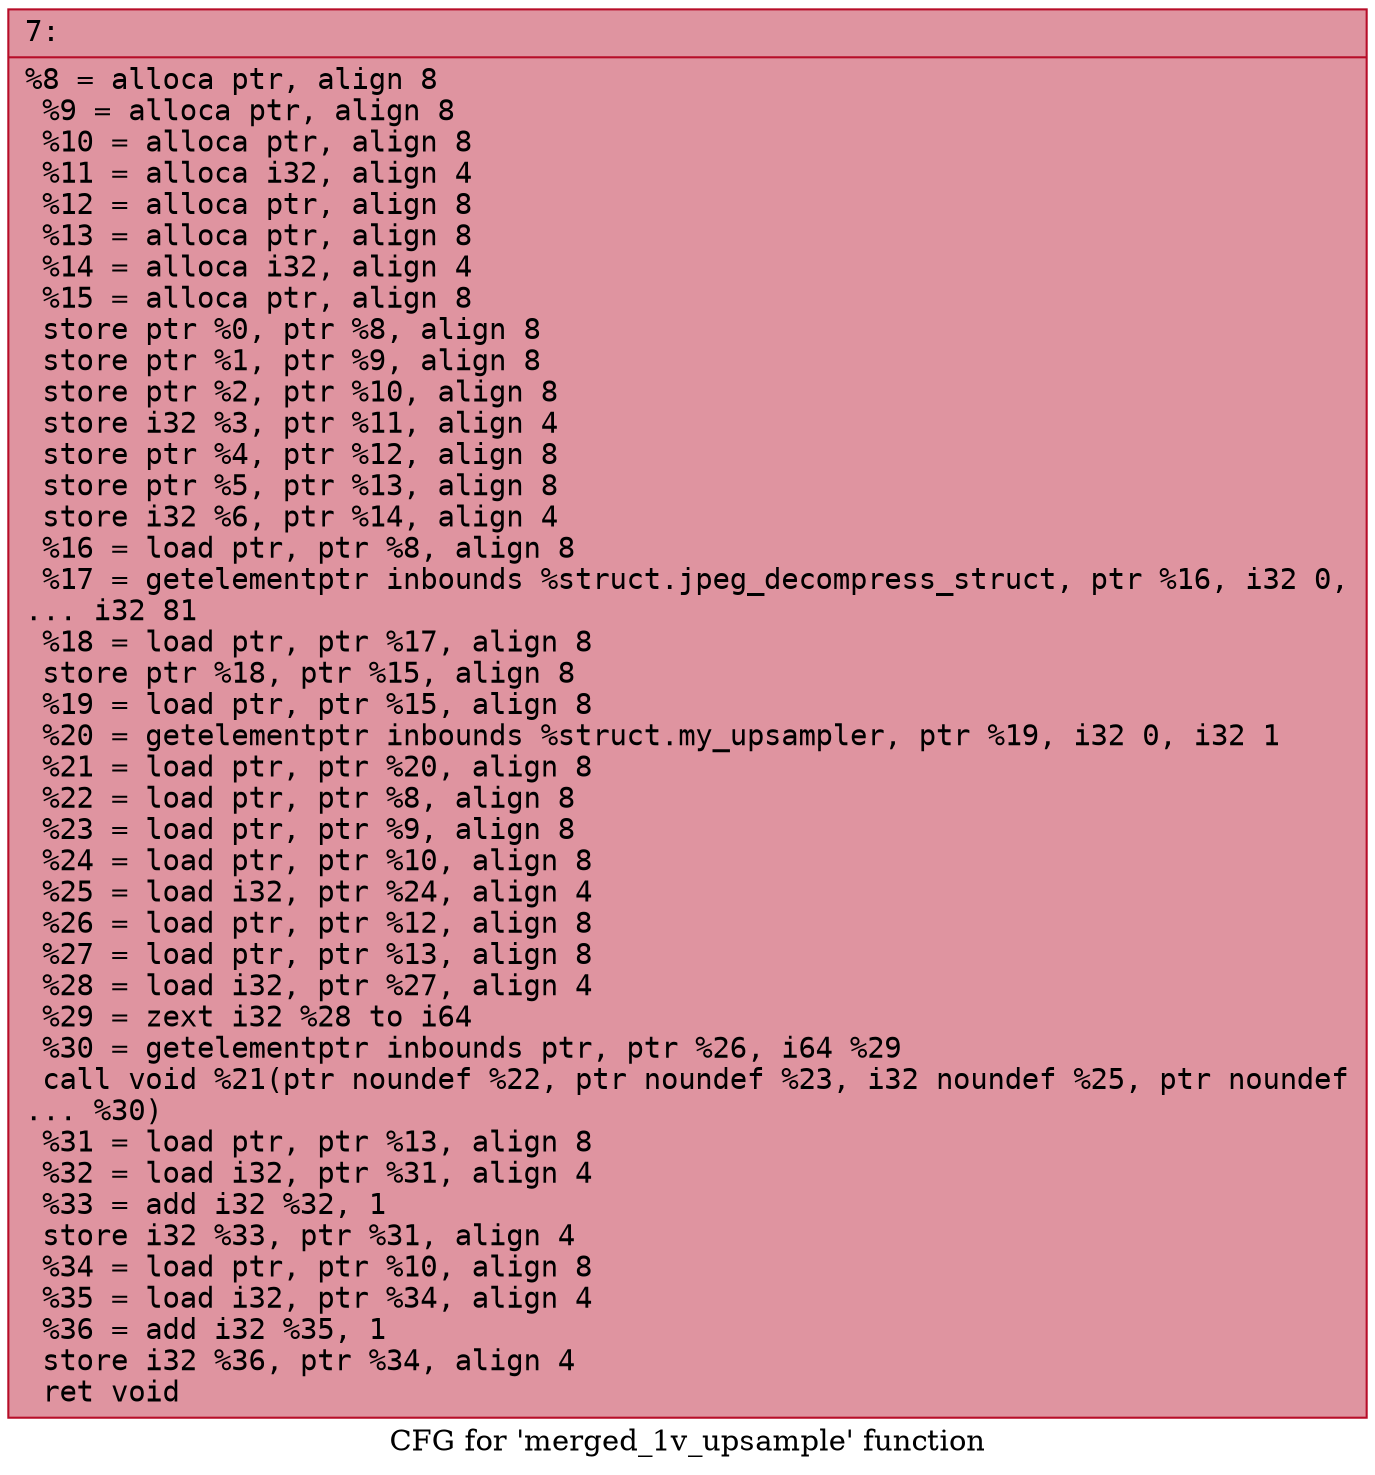 digraph "CFG for 'merged_1v_upsample' function" {
	label="CFG for 'merged_1v_upsample' function";

	Node0x60000144c9b0 [shape=record,color="#b70d28ff", style=filled, fillcolor="#b70d2870" fontname="Courier",label="{7:\l|  %8 = alloca ptr, align 8\l  %9 = alloca ptr, align 8\l  %10 = alloca ptr, align 8\l  %11 = alloca i32, align 4\l  %12 = alloca ptr, align 8\l  %13 = alloca ptr, align 8\l  %14 = alloca i32, align 4\l  %15 = alloca ptr, align 8\l  store ptr %0, ptr %8, align 8\l  store ptr %1, ptr %9, align 8\l  store ptr %2, ptr %10, align 8\l  store i32 %3, ptr %11, align 4\l  store ptr %4, ptr %12, align 8\l  store ptr %5, ptr %13, align 8\l  store i32 %6, ptr %14, align 4\l  %16 = load ptr, ptr %8, align 8\l  %17 = getelementptr inbounds %struct.jpeg_decompress_struct, ptr %16, i32 0,\l... i32 81\l  %18 = load ptr, ptr %17, align 8\l  store ptr %18, ptr %15, align 8\l  %19 = load ptr, ptr %15, align 8\l  %20 = getelementptr inbounds %struct.my_upsampler, ptr %19, i32 0, i32 1\l  %21 = load ptr, ptr %20, align 8\l  %22 = load ptr, ptr %8, align 8\l  %23 = load ptr, ptr %9, align 8\l  %24 = load ptr, ptr %10, align 8\l  %25 = load i32, ptr %24, align 4\l  %26 = load ptr, ptr %12, align 8\l  %27 = load ptr, ptr %13, align 8\l  %28 = load i32, ptr %27, align 4\l  %29 = zext i32 %28 to i64\l  %30 = getelementptr inbounds ptr, ptr %26, i64 %29\l  call void %21(ptr noundef %22, ptr noundef %23, i32 noundef %25, ptr noundef\l... %30)\l  %31 = load ptr, ptr %13, align 8\l  %32 = load i32, ptr %31, align 4\l  %33 = add i32 %32, 1\l  store i32 %33, ptr %31, align 4\l  %34 = load ptr, ptr %10, align 8\l  %35 = load i32, ptr %34, align 4\l  %36 = add i32 %35, 1\l  store i32 %36, ptr %34, align 4\l  ret void\l}"];
}
